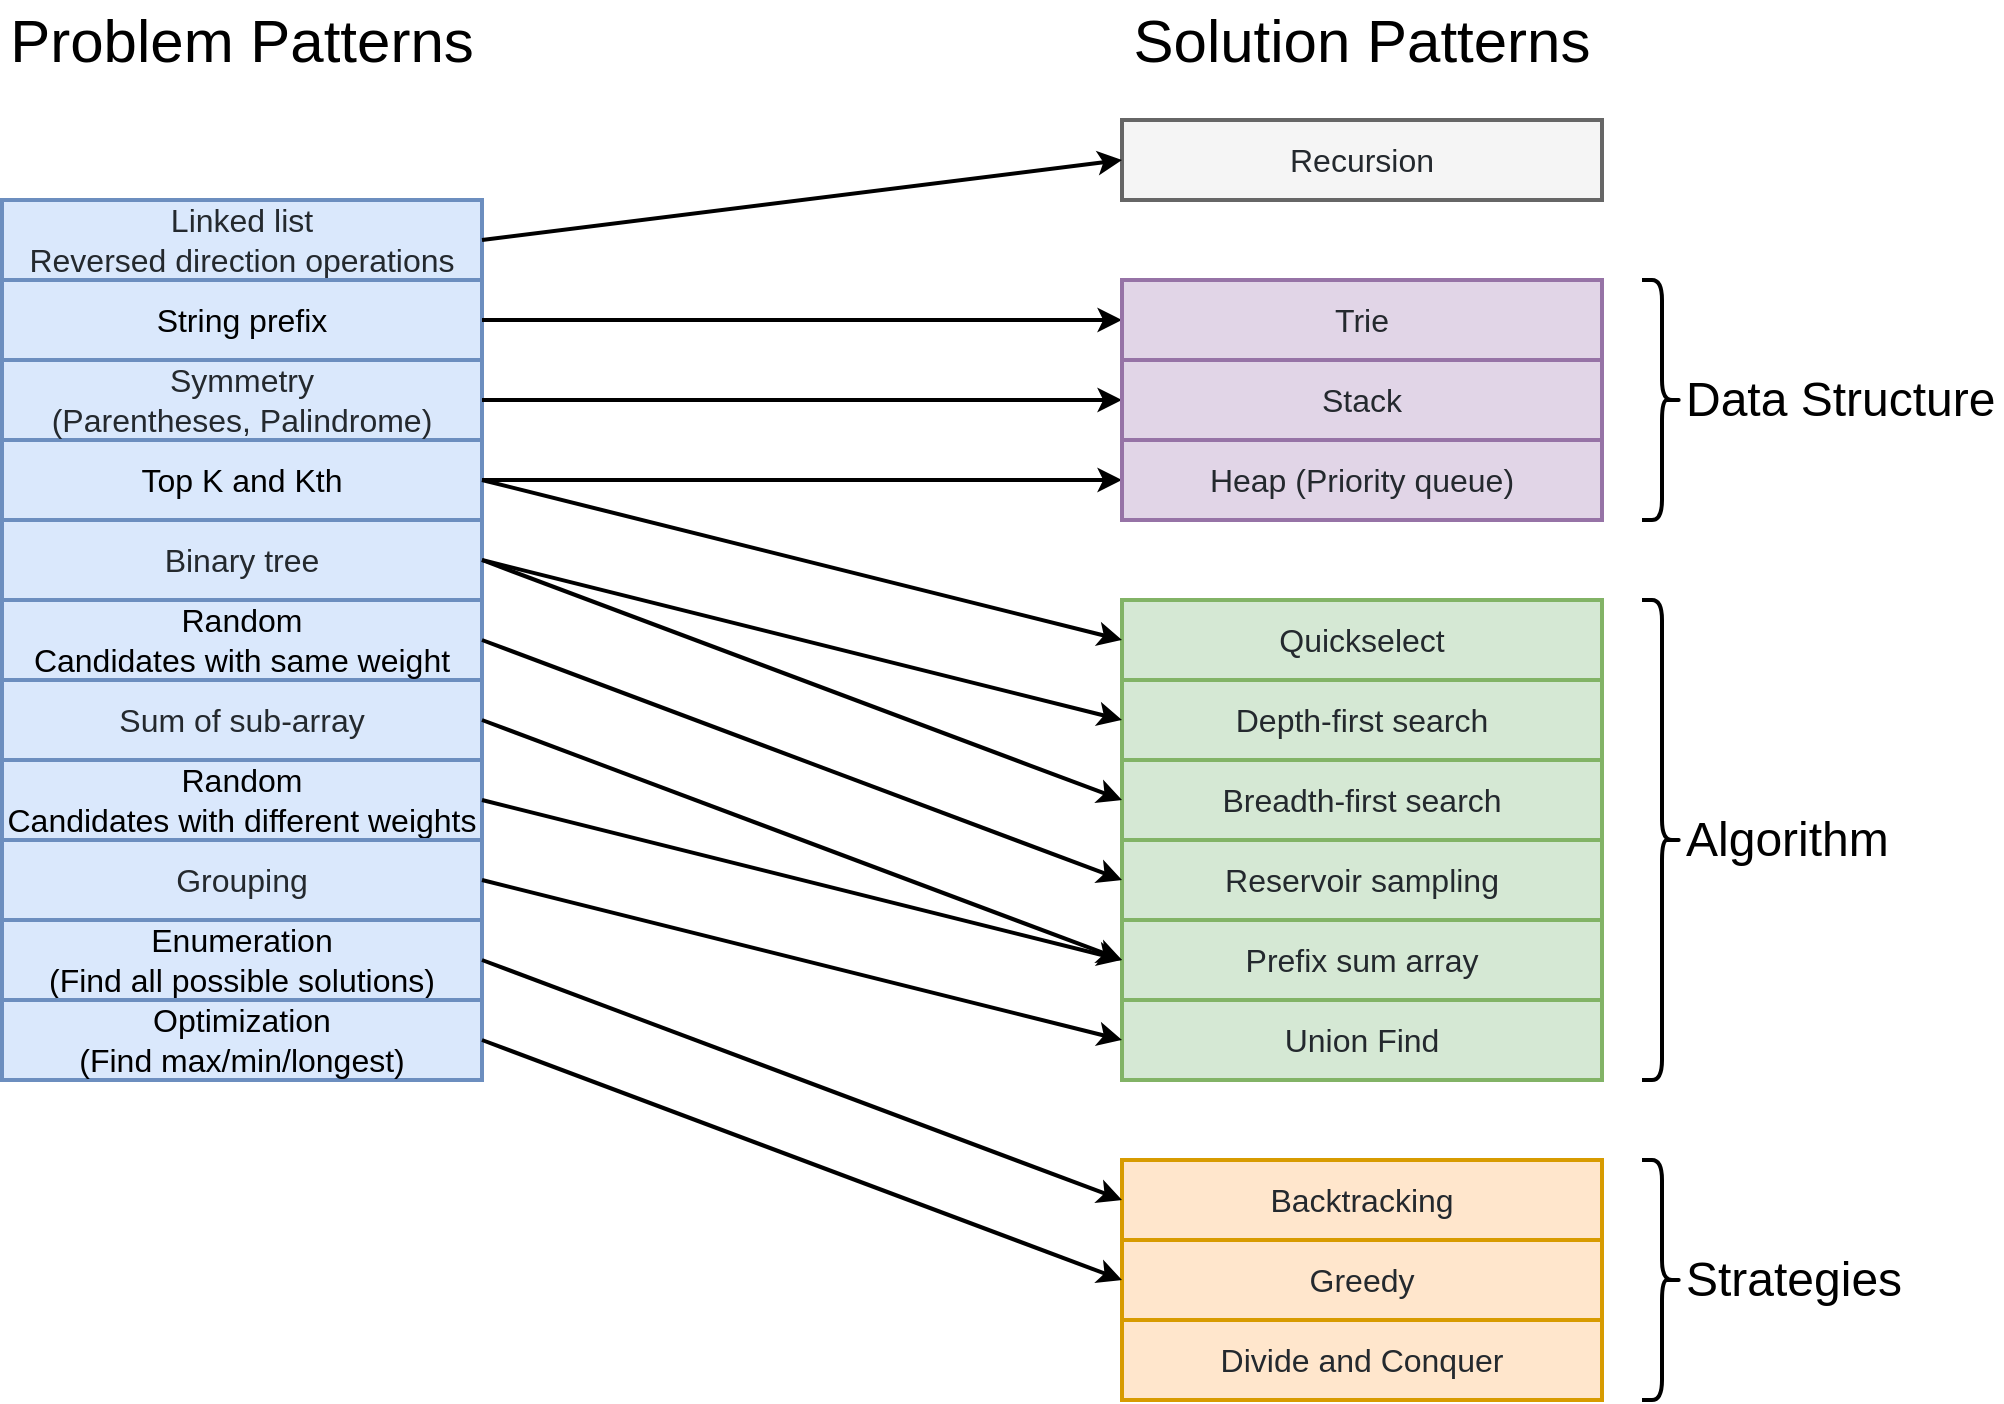 <mxfile version="14.7.0" type="device"><diagram id="k6vwSkAolMq3sh_rLIIN" name="Page-1"><mxGraphModel dx="1554" dy="3723" grid="1" gridSize="10" guides="1" tooltips="1" connect="1" arrows="1" fold="1" page="1" pageScale="1" pageWidth="1200" pageHeight="3020" math="0" shadow="0"><root><mxCell id="0"/><mxCell id="1" parent="0"/><mxCell id="muFvVULfyhi4arKR65oC-1" value="&lt;font style=&quot;font-size: 16px&quot;&gt;Top K and Kth&lt;/font&gt;" style="rounded=0;whiteSpace=wrap;html=1;strokeWidth=2;fillColor=#dae8fc;strokeColor=#6c8ebf;" parent="1" vertex="1"><mxGeometry x="120" y="200" width="240" height="40" as="geometry"/></mxCell><mxCell id="muFvVULfyhi4arKR65oC-2" value="&lt;font color=&quot;#24292e&quot;&gt;&lt;span style=&quot;font-size: 16px&quot;&gt;Sum of sub-array&lt;/span&gt;&lt;/font&gt;" style="rounded=0;whiteSpace=wrap;html=1;strokeWidth=2;fillColor=#dae8fc;strokeColor=#6c8ebf;" parent="1" vertex="1"><mxGeometry x="120" y="320" width="240" height="40" as="geometry"/></mxCell><mxCell id="muFvVULfyhi4arKR65oC-4" value="&lt;font color=&quot;#24292e&quot;&gt;&lt;span style=&quot;font-size: 16px&quot;&gt;&lt;div&gt;&lt;/div&gt;&lt;span&gt;Linked list&lt;br&gt;&lt;/span&gt;&lt;/span&gt;&lt;span style=&quot;font-size: 16px&quot;&gt;Reversed direction operations&lt;/span&gt;&lt;/font&gt;" style="rounded=0;whiteSpace=wrap;html=1;strokeWidth=2;fillColor=#dae8fc;strokeColor=#6c8ebf;" parent="1" vertex="1"><mxGeometry x="120" y="80" width="240" height="40" as="geometry"/></mxCell><mxCell id="muFvVULfyhi4arKR65oC-7" value="&lt;font color=&quot;#24292e&quot;&gt;&lt;span style=&quot;font-size: 16px&quot;&gt;Binary tree&lt;/span&gt;&lt;/font&gt;" style="rounded=0;whiteSpace=wrap;html=1;strokeWidth=2;fillColor=#dae8fc;strokeColor=#6c8ebf;" parent="1" vertex="1"><mxGeometry x="120" y="240" width="240" height="40" as="geometry"/></mxCell><mxCell id="muFvVULfyhi4arKR65oC-8" value="&lt;font color=&quot;#24292e&quot;&gt;&lt;span style=&quot;font-size: 16px&quot;&gt;Symmetry&lt;br&gt;(Parentheses, Palindrome&lt;/span&gt;&lt;span style=&quot;font-size: 16px&quot;&gt;)&lt;/span&gt;&lt;/font&gt;" style="rounded=0;whiteSpace=wrap;html=1;strokeWidth=2;fillColor=#dae8fc;strokeColor=#6c8ebf;" parent="1" vertex="1"><mxGeometry x="120" y="160" width="240" height="40" as="geometry"/></mxCell><mxCell id="muFvVULfyhi4arKR65oC-9" value="&lt;font style=&quot;font-size: 16px&quot;&gt;String prefix&lt;/font&gt;" style="rounded=0;whiteSpace=wrap;html=1;strokeWidth=2;fillColor=#dae8fc;strokeColor=#6c8ebf;" parent="1" vertex="1"><mxGeometry x="120" y="120" width="240" height="40" as="geometry"/></mxCell><mxCell id="muFvVULfyhi4arKR65oC-10" value="&lt;font style=&quot;font-size: 16px&quot;&gt;Random&lt;br&gt;Candidates with same weight&lt;/font&gt;" style="rounded=0;whiteSpace=wrap;html=1;strokeWidth=2;fillColor=#dae8fc;strokeColor=#6c8ebf;" parent="1" vertex="1"><mxGeometry x="120" y="280" width="240" height="40" as="geometry"/></mxCell><mxCell id="muFvVULfyhi4arKR65oC-11" value="&lt;font style=&quot;font-size: 16px&quot;&gt;Random&lt;br&gt;Candidates with different weights&lt;/font&gt;" style="rounded=0;whiteSpace=wrap;html=1;strokeWidth=2;fillColor=#dae8fc;strokeColor=#6c8ebf;" parent="1" vertex="1"><mxGeometry x="120" y="360" width="240" height="40" as="geometry"/></mxCell><mxCell id="muFvVULfyhi4arKR65oC-12" value="&lt;font style=&quot;font-size: 16px&quot;&gt;Enumeration &lt;br&gt;(Find all possible solutions)&lt;/font&gt;" style="rounded=0;whiteSpace=wrap;html=1;strokeWidth=2;fillColor=#dae8fc;strokeColor=#6c8ebf;" parent="1" vertex="1"><mxGeometry x="120" y="440" width="240" height="40" as="geometry"/></mxCell><mxCell id="muFvVULfyhi4arKR65oC-14" value="&lt;font color=&quot;#24292e&quot;&gt;&lt;span style=&quot;font-size: 16px&quot;&gt;Quickselect&lt;/span&gt;&lt;/font&gt;" style="rounded=0;whiteSpace=wrap;html=1;strokeWidth=2;fillColor=#d5e8d4;strokeColor=#82b366;" parent="1" vertex="1"><mxGeometry x="680" y="280" width="240" height="40" as="geometry"/></mxCell><mxCell id="muFvVULfyhi4arKR65oC-15" value="&lt;font color=&quot;#24292e&quot;&gt;&lt;span style=&quot;font-size: 16px&quot;&gt;Prefix sum array&lt;/span&gt;&lt;/font&gt;" style="rounded=0;whiteSpace=wrap;html=1;strokeWidth=2;fillColor=#d5e8d4;strokeColor=#82b366;" parent="1" vertex="1"><mxGeometry x="680" y="440" width="240" height="40" as="geometry"/></mxCell><mxCell id="muFvVULfyhi4arKR65oC-16" value="&lt;font color=&quot;#24292e&quot;&gt;&lt;span style=&quot;font-size: 16px&quot;&gt;Recursion&lt;/span&gt;&lt;/font&gt;" style="rounded=0;whiteSpace=wrap;html=1;strokeWidth=2;fillColor=#f5f5f5;strokeColor=#666666;fontColor=#333333;" parent="1" vertex="1"><mxGeometry x="680" y="40" width="240" height="40" as="geometry"/></mxCell><mxCell id="muFvVULfyhi4arKR65oC-17" value="&lt;font color=&quot;#24292e&quot;&gt;&lt;span style=&quot;font-size: 16px&quot;&gt;Breadth-first search&lt;/span&gt;&lt;/font&gt;" style="rounded=0;whiteSpace=wrap;html=1;strokeWidth=2;fillColor=#d5e8d4;strokeColor=#82b366;" parent="1" vertex="1"><mxGeometry x="680" y="360" width="240" height="40" as="geometry"/></mxCell><mxCell id="muFvVULfyhi4arKR65oC-18" value="&lt;font color=&quot;#24292e&quot;&gt;&lt;span style=&quot;font-size: 16px&quot;&gt;Reservoir sampling&lt;/span&gt;&lt;/font&gt;" style="rounded=0;whiteSpace=wrap;html=1;strokeWidth=2;fillColor=#d5e8d4;strokeColor=#82b366;" parent="1" vertex="1"><mxGeometry x="680" y="400" width="240" height="40" as="geometry"/></mxCell><mxCell id="muFvVULfyhi4arKR65oC-21" value="&lt;font color=&quot;#24292e&quot;&gt;&lt;span style=&quot;font-size: 16px&quot;&gt;Backtracking&lt;/span&gt;&lt;/font&gt;" style="rounded=0;whiteSpace=wrap;html=1;strokeWidth=2;fillColor=#ffe6cc;strokeColor=#d79b00;" parent="1" vertex="1"><mxGeometry x="680" y="560" width="240" height="40" as="geometry"/></mxCell><mxCell id="muFvVULfyhi4arKR65oC-22" value="&lt;font color=&quot;#24292e&quot;&gt;&lt;span style=&quot;font-size: 16px&quot;&gt;Greedy&lt;/span&gt;&lt;/font&gt;" style="rounded=0;whiteSpace=wrap;html=1;strokeWidth=2;fillColor=#ffe6cc;strokeColor=#d79b00;" parent="1" vertex="1"><mxGeometry x="680" y="600" width="240" height="40" as="geometry"/></mxCell><mxCell id="muFvVULfyhi4arKR65oC-23" value="" style="endArrow=classic;html=1;exitX=1;exitY=0.5;exitDx=0;exitDy=0;entryX=0;entryY=0.5;entryDx=0;entryDy=0;strokeWidth=2;" parent="1" source="muFvVULfyhi4arKR65oC-1" target="muFvVULfyhi4arKR65oC-45" edge="1"><mxGeometry width="50" height="50" relative="1" as="geometry"><mxPoint x="360" y="310" as="sourcePoint"/><mxPoint x="580" y="260" as="targetPoint"/></mxGeometry></mxCell><mxCell id="muFvVULfyhi4arKR65oC-24" value="" style="endArrow=classic;html=1;strokeWidth=2;entryX=0;entryY=0.5;entryDx=0;entryDy=0;exitX=1;exitY=0.5;exitDx=0;exitDy=0;" parent="1" source="muFvVULfyhi4arKR65oC-1" target="muFvVULfyhi4arKR65oC-14" edge="1"><mxGeometry width="50" height="50" relative="1" as="geometry"><mxPoint x="360" y="140" as="sourcePoint"/><mxPoint x="410" y="260" as="targetPoint"/></mxGeometry></mxCell><mxCell id="muFvVULfyhi4arKR65oC-25" value="" style="endArrow=classic;html=1;strokeWidth=2;exitX=1;exitY=0.5;exitDx=0;exitDy=0;entryX=0;entryY=0.5;entryDx=0;entryDy=0;" parent="1" source="muFvVULfyhi4arKR65oC-2" target="muFvVULfyhi4arKR65oC-15" edge="1"><mxGeometry width="50" height="50" relative="1" as="geometry"><mxPoint x="360" y="310" as="sourcePoint"/><mxPoint x="410" y="260" as="targetPoint"/></mxGeometry></mxCell><mxCell id="muFvVULfyhi4arKR65oC-27" value="" style="endArrow=classic;html=1;strokeWidth=2;exitX=1;exitY=0.5;exitDx=0;exitDy=0;entryX=0;entryY=0.5;entryDx=0;entryDy=0;" parent="1" source="muFvVULfyhi4arKR65oC-7" target="muFvVULfyhi4arKR65oC-17" edge="1"><mxGeometry width="50" height="50" relative="1" as="geometry"><mxPoint x="360" y="310" as="sourcePoint"/><mxPoint x="410" y="260" as="targetPoint"/></mxGeometry></mxCell><mxCell id="muFvVULfyhi4arKR65oC-28" value="" style="endArrow=classic;html=1;strokeWidth=2;exitX=1;exitY=0.5;exitDx=0;exitDy=0;entryX=0;entryY=0.5;entryDx=0;entryDy=0;" parent="1" source="muFvVULfyhi4arKR65oC-8" target="muFvVULfyhi4arKR65oC-47" edge="1"><mxGeometry width="50" height="50" relative="1" as="geometry"><mxPoint x="360" y="310" as="sourcePoint"/><mxPoint x="660" y="240" as="targetPoint"/></mxGeometry></mxCell><mxCell id="muFvVULfyhi4arKR65oC-29" value="" style="endArrow=classic;html=1;strokeWidth=2;exitX=1;exitY=0.5;exitDx=0;exitDy=0;entryX=0;entryY=0.5;entryDx=0;entryDy=0;" parent="1" source="muFvVULfyhi4arKR65oC-9" target="muFvVULfyhi4arKR65oC-46" edge="1"><mxGeometry width="50" height="50" relative="1" as="geometry"><mxPoint x="360" y="310" as="sourcePoint"/><mxPoint x="640" y="170" as="targetPoint"/></mxGeometry></mxCell><mxCell id="muFvVULfyhi4arKR65oC-30" value="" style="endArrow=classic;html=1;strokeWidth=2;exitX=1;exitY=0.5;exitDx=0;exitDy=0;entryX=0;entryY=0.5;entryDx=0;entryDy=0;" parent="1" source="muFvVULfyhi4arKR65oC-10" target="muFvVULfyhi4arKR65oC-18" edge="1"><mxGeometry width="50" height="50" relative="1" as="geometry"><mxPoint x="360" y="310" as="sourcePoint"/><mxPoint x="410" y="260" as="targetPoint"/></mxGeometry></mxCell><mxCell id="muFvVULfyhi4arKR65oC-31" value="" style="endArrow=classic;html=1;strokeWidth=2;exitX=1;exitY=0.5;exitDx=0;exitDy=0;entryX=0;entryY=0.5;entryDx=0;entryDy=0;" parent="1" source="muFvVULfyhi4arKR65oC-11" target="muFvVULfyhi4arKR65oC-15" edge="1"><mxGeometry width="50" height="50" relative="1" as="geometry"><mxPoint x="360" y="310" as="sourcePoint"/><mxPoint x="410" y="260" as="targetPoint"/></mxGeometry></mxCell><mxCell id="muFvVULfyhi4arKR65oC-32" value="" style="endArrow=classic;html=1;strokeWidth=2;exitX=1;exitY=0.5;exitDx=0;exitDy=0;entryX=0;entryY=0.5;entryDx=0;entryDy=0;" parent="1" source="muFvVULfyhi4arKR65oC-12" target="muFvVULfyhi4arKR65oC-21" edge="1"><mxGeometry width="50" height="50" relative="1" as="geometry"><mxPoint x="360" y="310" as="sourcePoint"/><mxPoint x="410" y="260" as="targetPoint"/></mxGeometry></mxCell><mxCell id="muFvVULfyhi4arKR65oC-33" value="" style="endArrow=classic;html=1;strokeWidth=2;exitX=1;exitY=0.5;exitDx=0;exitDy=0;entryX=0;entryY=0.5;entryDx=0;entryDy=0;" parent="1" source="muFvVULfyhi4arKR65oC-4" target="muFvVULfyhi4arKR65oC-16" edge="1"><mxGeometry width="50" height="50" relative="1" as="geometry"><mxPoint x="360" y="310" as="sourcePoint"/><mxPoint x="410" y="260" as="targetPoint"/></mxGeometry></mxCell><mxCell id="muFvVULfyhi4arKR65oC-34" value="&lt;font style=&quot;font-size: 30px&quot;&gt;Problem Patterns&lt;/font&gt;" style="text;html=1;strokeColor=none;fillColor=none;align=center;verticalAlign=middle;whiteSpace=wrap;rounded=0;" parent="1" vertex="1"><mxGeometry x="120" y="-20" width="240" height="40" as="geometry"/></mxCell><mxCell id="muFvVULfyhi4arKR65oC-35" value="&lt;font style=&quot;font-size: 30px&quot;&gt;Solution Patterns&lt;/font&gt;" style="text;html=1;strokeColor=none;fillColor=none;align=center;verticalAlign=middle;whiteSpace=wrap;rounded=0;" parent="1" vertex="1"><mxGeometry x="680" y="-20" width="240" height="40" as="geometry"/></mxCell><mxCell id="muFvVULfyhi4arKR65oC-36" value="" style="shape=curlyBracket;whiteSpace=wrap;html=1;rounded=1;flipH=1;strokeWidth=2;" parent="1" vertex="1"><mxGeometry x="940" y="120" width="20" height="120" as="geometry"/></mxCell><mxCell id="muFvVULfyhi4arKR65oC-37" value="&lt;font style=&quot;font-size: 24px&quot;&gt;Data Structure&lt;/font&gt;" style="text;html=1;strokeColor=none;fillColor=none;align=left;verticalAlign=middle;whiteSpace=wrap;rounded=0;" parent="1" vertex="1"><mxGeometry x="960" y="160" width="160" height="40" as="geometry"/></mxCell><mxCell id="muFvVULfyhi4arKR65oC-38" value="" style="shape=curlyBracket;whiteSpace=wrap;html=1;rounded=1;flipH=1;strokeWidth=2;" parent="1" vertex="1"><mxGeometry x="940" y="280" width="20" height="240" as="geometry"/></mxCell><mxCell id="muFvVULfyhi4arKR65oC-39" value="&lt;font style=&quot;font-size: 24px&quot;&gt;Algorithm&lt;/font&gt;" style="text;html=1;strokeColor=none;fillColor=none;align=left;verticalAlign=middle;whiteSpace=wrap;rounded=0;" parent="1" vertex="1"><mxGeometry x="960" y="380" width="160" height="40" as="geometry"/></mxCell><mxCell id="muFvVULfyhi4arKR65oC-40" value="&lt;font style=&quot;font-size: 16px&quot;&gt;Optimization&lt;br&gt;(Find max/min/longest)&lt;/font&gt;" style="rounded=0;whiteSpace=wrap;html=1;strokeWidth=2;fillColor=#dae8fc;strokeColor=#6c8ebf;" parent="1" vertex="1"><mxGeometry x="120" y="480" width="240" height="40" as="geometry"/></mxCell><mxCell id="muFvVULfyhi4arKR65oC-41" value="" style="endArrow=classic;html=1;strokeWidth=2;exitX=1;exitY=0.5;exitDx=0;exitDy=0;entryX=0;entryY=0.5;entryDx=0;entryDy=0;" parent="1" source="muFvVULfyhi4arKR65oC-40" target="muFvVULfyhi4arKR65oC-22" edge="1"><mxGeometry width="50" height="50" relative="1" as="geometry"><mxPoint x="520" y="280" as="sourcePoint"/><mxPoint x="570" y="230" as="targetPoint"/></mxGeometry></mxCell><mxCell id="muFvVULfyhi4arKR65oC-42" value="" style="shape=curlyBracket;whiteSpace=wrap;html=1;rounded=1;flipH=1;strokeWidth=2;" parent="1" vertex="1"><mxGeometry x="940" y="560" width="20" height="120" as="geometry"/></mxCell><mxCell id="muFvVULfyhi4arKR65oC-43" value="&lt;font style=&quot;font-size: 24px&quot;&gt;Strategies&lt;/font&gt;" style="text;html=1;strokeColor=none;fillColor=none;align=left;verticalAlign=middle;whiteSpace=wrap;rounded=0;" parent="1" vertex="1"><mxGeometry x="960" y="600" width="160" height="40" as="geometry"/></mxCell><mxCell id="muFvVULfyhi4arKR65oC-44" value="&lt;font color=&quot;#24292e&quot;&gt;&lt;span style=&quot;font-size: 16px&quot;&gt;Divide and Conquer&lt;/span&gt;&lt;/font&gt;" style="rounded=0;whiteSpace=wrap;html=1;strokeWidth=2;fillColor=#ffe6cc;strokeColor=#d79b00;" parent="1" vertex="1"><mxGeometry x="680" y="640" width="240" height="40" as="geometry"/></mxCell><mxCell id="muFvVULfyhi4arKR65oC-45" value="&lt;font color=&quot;#24292e&quot;&gt;&lt;span style=&quot;font-size: 16px&quot;&gt;Heap (Priority queue)&lt;/span&gt;&lt;/font&gt;" style="rounded=0;whiteSpace=wrap;html=1;strokeWidth=2;fillColor=#e1d5e7;strokeColor=#9673a6;" parent="1" vertex="1"><mxGeometry x="680" y="200" width="240" height="40" as="geometry"/></mxCell><mxCell id="muFvVULfyhi4arKR65oC-46" value="&lt;font color=&quot;#24292e&quot;&gt;&lt;span style=&quot;font-size: 16px&quot;&gt;Trie&lt;/span&gt;&lt;/font&gt;" style="rounded=0;whiteSpace=wrap;html=1;strokeWidth=2;fillColor=#e1d5e7;strokeColor=#9673a6;" parent="1" vertex="1"><mxGeometry x="680" y="120" width="240" height="40" as="geometry"/></mxCell><mxCell id="muFvVULfyhi4arKR65oC-47" value="&lt;font color=&quot;#24292e&quot;&gt;&lt;span style=&quot;font-size: 16px&quot;&gt;Stack&lt;/span&gt;&lt;/font&gt;" style="rounded=0;whiteSpace=wrap;html=1;strokeWidth=2;fillColor=#e1d5e7;strokeColor=#9673a6;" parent="1" vertex="1"><mxGeometry x="680" y="160" width="240" height="40" as="geometry"/></mxCell><mxCell id="muFvVULfyhi4arKR65oC-48" value="&lt;font color=&quot;#24292e&quot;&gt;&lt;span style=&quot;font-size: 16px&quot;&gt;Depth-first search&lt;/span&gt;&lt;/font&gt;" style="rounded=0;whiteSpace=wrap;html=1;strokeWidth=2;fillColor=#d5e8d4;strokeColor=#82b366;" parent="1" vertex="1"><mxGeometry x="680" y="320" width="240" height="40" as="geometry"/></mxCell><mxCell id="muFvVULfyhi4arKR65oC-49" value="" style="endArrow=classic;html=1;strokeWidth=2;exitX=1;exitY=0.5;exitDx=0;exitDy=0;entryX=0;entryY=0.5;entryDx=0;entryDy=0;" parent="1" source="muFvVULfyhi4arKR65oC-7" target="muFvVULfyhi4arKR65oC-48" edge="1"><mxGeometry width="50" height="50" relative="1" as="geometry"><mxPoint x="520" y="340" as="sourcePoint"/><mxPoint x="570" y="290" as="targetPoint"/></mxGeometry></mxCell><mxCell id="opzqRPuYvrpwQXF1wrmU-1" value="&lt;font color=&quot;#24292e&quot;&gt;&lt;span style=&quot;font-size: 16px&quot;&gt;Union Find&lt;/span&gt;&lt;/font&gt;" style="rounded=0;whiteSpace=wrap;html=1;strokeWidth=2;fillColor=#d5e8d4;strokeColor=#82b366;" vertex="1" parent="1"><mxGeometry x="680" y="480" width="240" height="40" as="geometry"/></mxCell><mxCell id="opzqRPuYvrpwQXF1wrmU-2" value="&lt;font color=&quot;#24292e&quot;&gt;&lt;span style=&quot;font-size: 16px&quot;&gt;Grouping&lt;/span&gt;&lt;/font&gt;" style="rounded=0;whiteSpace=wrap;html=1;strokeWidth=2;fillColor=#dae8fc;strokeColor=#6c8ebf;" vertex="1" parent="1"><mxGeometry x="120" y="400" width="240" height="40" as="geometry"/></mxCell><mxCell id="opzqRPuYvrpwQXF1wrmU-3" value="" style="endArrow=classic;html=1;strokeWidth=2;exitX=1;exitY=0.5;exitDx=0;exitDy=0;entryX=0;entryY=0.5;entryDx=0;entryDy=0;" edge="1" parent="1" source="opzqRPuYvrpwQXF1wrmU-2" target="opzqRPuYvrpwQXF1wrmU-1"><mxGeometry width="50" height="50" relative="1" as="geometry"><mxPoint x="370" y="310" as="sourcePoint"/><mxPoint x="690" y="430" as="targetPoint"/></mxGeometry></mxCell></root></mxGraphModel></diagram></mxfile>